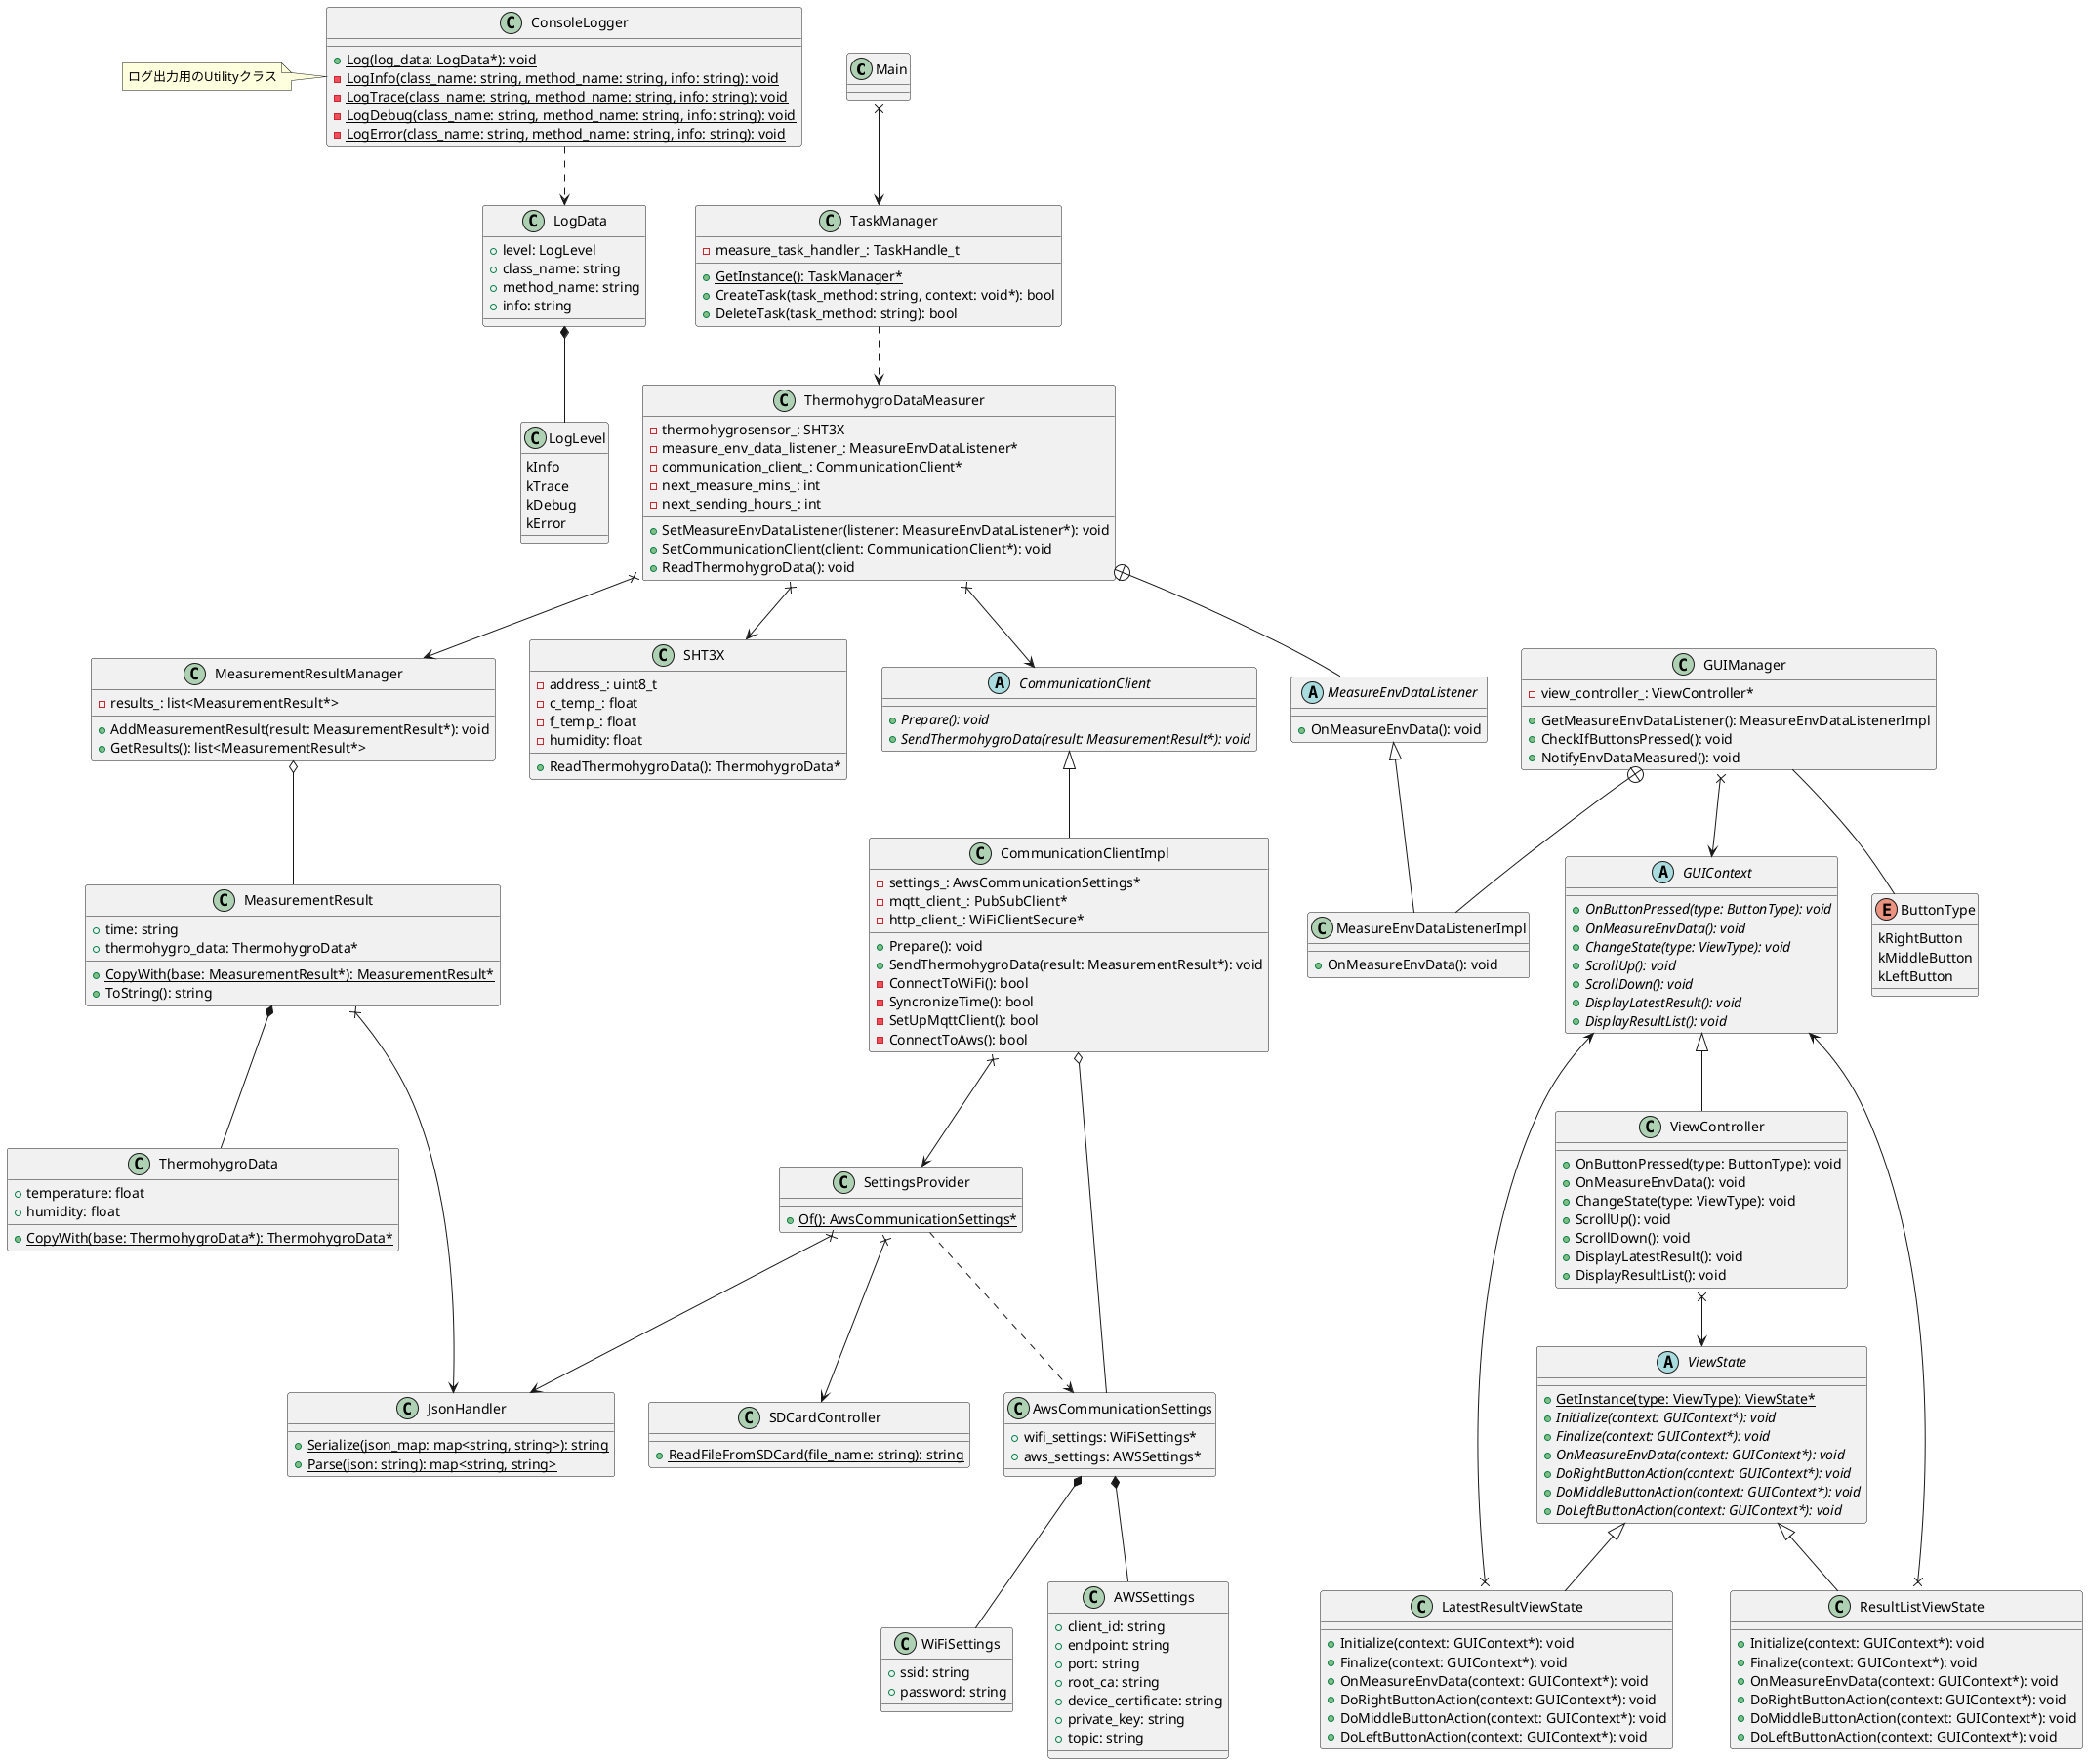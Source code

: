 @startuml class diagram

Main x--> TaskManager

abstract class CommunicationClient {
    + {abstract} Prepare(): void
    + {abstract} SendThermohygroData(result: MeasurementResult*): void
}

class CommunicationClientImpl {
    - settings_: AwsCommunicationSettings*
    - mqtt_client_: PubSubClient*
    - http_client_: WiFiClientSecure*

    + Prepare(): void
    + SendThermohygroData(result: MeasurementResult*): void
    - ConnectToWiFi(): bool
    - SyncronizeTime(): bool
    - SetUpMqttClient(): bool
    - ConnectToAws(): bool
}

CommunicationClient <|-- CommunicationClientImpl
CommunicationClientImpl o-- AwsCommunicationSettings
CommunicationClientImpl x--> SettingsProvider

class SettingsProvider {
    + {static} Of(): AwsCommunicationSettings*
}

SettingsProvider ..> AwsCommunicationSettings
SettingsProvider x--> SDCardController
SettingsProvider x--> JsonHandler

class AwsCommunicationSettings {
    + wifi_settings: WiFiSettings*
    + aws_settings: AWSSettings*
}

AwsCommunicationSettings *-- WiFiSettings
AwsCommunicationSettings *-- AWSSettings

class WiFiSettings {
    + ssid: string
    + password: string
}

class AWSSettings {
    + client_id: string
    + endpoint: string
    + port: string
    + root_ca: string
    + device_certificate: string
    + private_key: string
    + topic: string
}

class SDCardController {
    + {static} ReadFileFromSDCard(file_name: string): string
}

class JsonHandler {
    + {static} Serialize(json_map: map<string, string>): string
    + {static} Parse(json: string): map<string, string>
}

class ConsoleLogger {
    + {static} Log(log_data: LogData*): void
    - {static} LogInfo(class_name: string, method_name: string, info: string): void
    - {static} LogTrace(class_name: string, method_name: string, info: string): void
    - {static} LogDebug(class_name: string, method_name: string, info: string): void
    - {static} LogError(class_name: string, method_name: string, info: string): void
}

ConsoleLogger ..> LogData
note left of ConsoleLogger
    ログ出力用のUtilityクラス
end note

class LogData {
    + level: LogLevel
    + class_name: string
    + method_name: string
    + info: string
}

LogData *-- LogLevel

class LogLevel {
    kInfo
    kTrace
    kDebug
    kError
}

class GUIManager {
    - view_controller_: ViewController*

    + GetMeasureEnvDataListener(): MeasureEnvDataListenerImpl
    + CheckIfButtonsPressed(): void
    + NotifyEnvDataMeasured(): void
}

enum ButtonType {
    kRightButton
    kMiddleButton
    kLeftButton
}

GUIManager -- ButtonType
GUIManager x--> GUIContext
GUIManager +-- MeasureEnvDataListenerImpl

class MeasureEnvDataListenerImpl {
    + OnMeasureEnvData(): void
}

MeasureEnvDataListener <|-- MeasureEnvDataListenerImpl

abstract class GUIContext {
    + {abstract} OnButtonPressed(type: ButtonType): void
    + {abstract} OnMeasureEnvData(): void
    + {abstract} ChangeState(type: ViewType): void
    + {abstract} ScrollUp(): void
    + {abstract} ScrollDown(): void
    + {abstract} DisplayLatestResult(): void
    + {abstract} DisplayResultList(): void
}

class ViewController {
    + OnButtonPressed(type: ButtonType): void
    + OnMeasureEnvData(): void
    + ChangeState(type: ViewType): void
    + ScrollUp(): void
    + ScrollDown(): void
    + DisplayLatestResult(): void
    + DisplayResultList(): void
}

GUIContext <|-- ViewController
ViewController x--> ViewState

abstract class ViewState {
    + {static} GetInstance(type: ViewType): ViewState*
    + {abstract} Initialize(context: GUIContext*): void
    + {abstract} Finalize(context: GUIContext*): void
    + {abstract} OnMeasureEnvData(context: GUIContext*): void
    + {abstract} DoRightButtonAction(context: GUIContext*): void
    + {abstract} DoMiddleButtonAction(context: GUIContext*): void
    + {abstract} DoLeftButtonAction(context: GUIContext*): void
}

ViewState <|-- LatestResultViewState
ViewState <|-- ResultListViewState

class LatestResultViewState {
    + Initialize(context: GUIContext*): void
    + Finalize(context: GUIContext*): void
    + OnMeasureEnvData(context: GUIContext*): void
    + DoRightButtonAction(context: GUIContext*): void
    + DoMiddleButtonAction(context: GUIContext*): void
    + DoLeftButtonAction(context: GUIContext*): void
}

LatestResultViewState x--> GUIContext

class ResultListViewState {
    + Initialize(context: GUIContext*): void
    + Finalize(context: GUIContext*): void
    + OnMeasureEnvData(context: GUIContext*): void
    + DoRightButtonAction(context: GUIContext*): void
    + DoMiddleButtonAction(context: GUIContext*): void
    + DoLeftButtonAction(context: GUIContext*): void
}

ResultListViewState x--> GUIContext

class TaskManager {
    - measure_task_handler_: TaskHandle_t

    + {static} GetInstance(): TaskManager*
    + CreateTask(task_method: string, context: void*): bool
    + DeleteTask(task_method: string): bool
}

TaskManager ..> ThermohygroDataMeasurer

class ThermohygroDataMeasurer {
    - thermohygrosensor_: SHT3X
    - measure_env_data_listener_: MeasureEnvDataListener*
    - communication_client_: CommunicationClient*
    - next_measure_mins_: int
    - next_sending_hours_: int

    + SetMeasureEnvDataListener(listener: MeasureEnvDataListener*): void
    + SetCommunicationClient(client: CommunicationClient*): void
    + ReadThermohygroData(): void
}

ThermohygroDataMeasurer x--> SHT3X
ThermohygroDataMeasurer x--> MeasurementResultManager
ThermohygroDataMeasurer +-- MeasureEnvDataListener
ThermohygroDataMeasurer x--> CommunicationClient

abstract class MeasureEnvDataListener {
    + OnMeasureEnvData(): void
}

class SHT3X {
    - address_: uint8_t
    - c_temp_: float
    - f_temp_: float
    - humidity: float

    + ReadThermohygroData(): ThermohygroData*
}

class ThermohygroData {
    + temperature: float
    + humidity: float

    + {static} CopyWith(base: ThermohygroData*): ThermohygroData*
}

MeasurementResultManager o-- MeasurementResult

class MeasurementResult {
    + time: string
    + thermohygro_data: ThermohygroData*

    + {static} CopyWith(base: MeasurementResult*): MeasurementResult*
    + ToString(): string
}

MeasurementResult *-- ThermohygroData

class MeasurementResultManager {
    - results_: list<MeasurementResult*>

    + AddMeasurementResult(result: MeasurementResult*): void
    + GetResults(): list<MeasurementResult*>
}

MeasurementResult x--> JsonHandler

@enduml